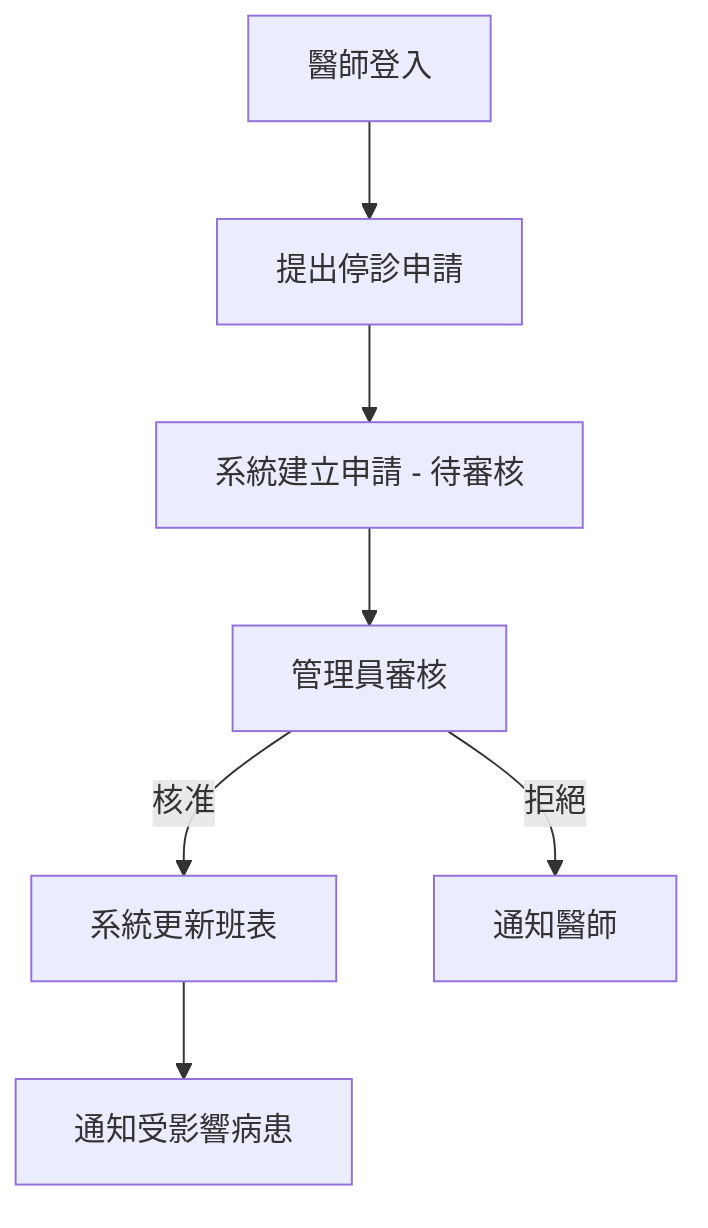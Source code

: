 flowchart TD
  A[醫師登入] --> B[提出停診申請]
  B --> C[系統建立申請 - 待審核]
  C --> D[管理員審核]
  D -- 核准 --> E[系統更新班表]
  E --> F[通知受影響病患]
  D -- 拒絕 --> G[通知醫師]